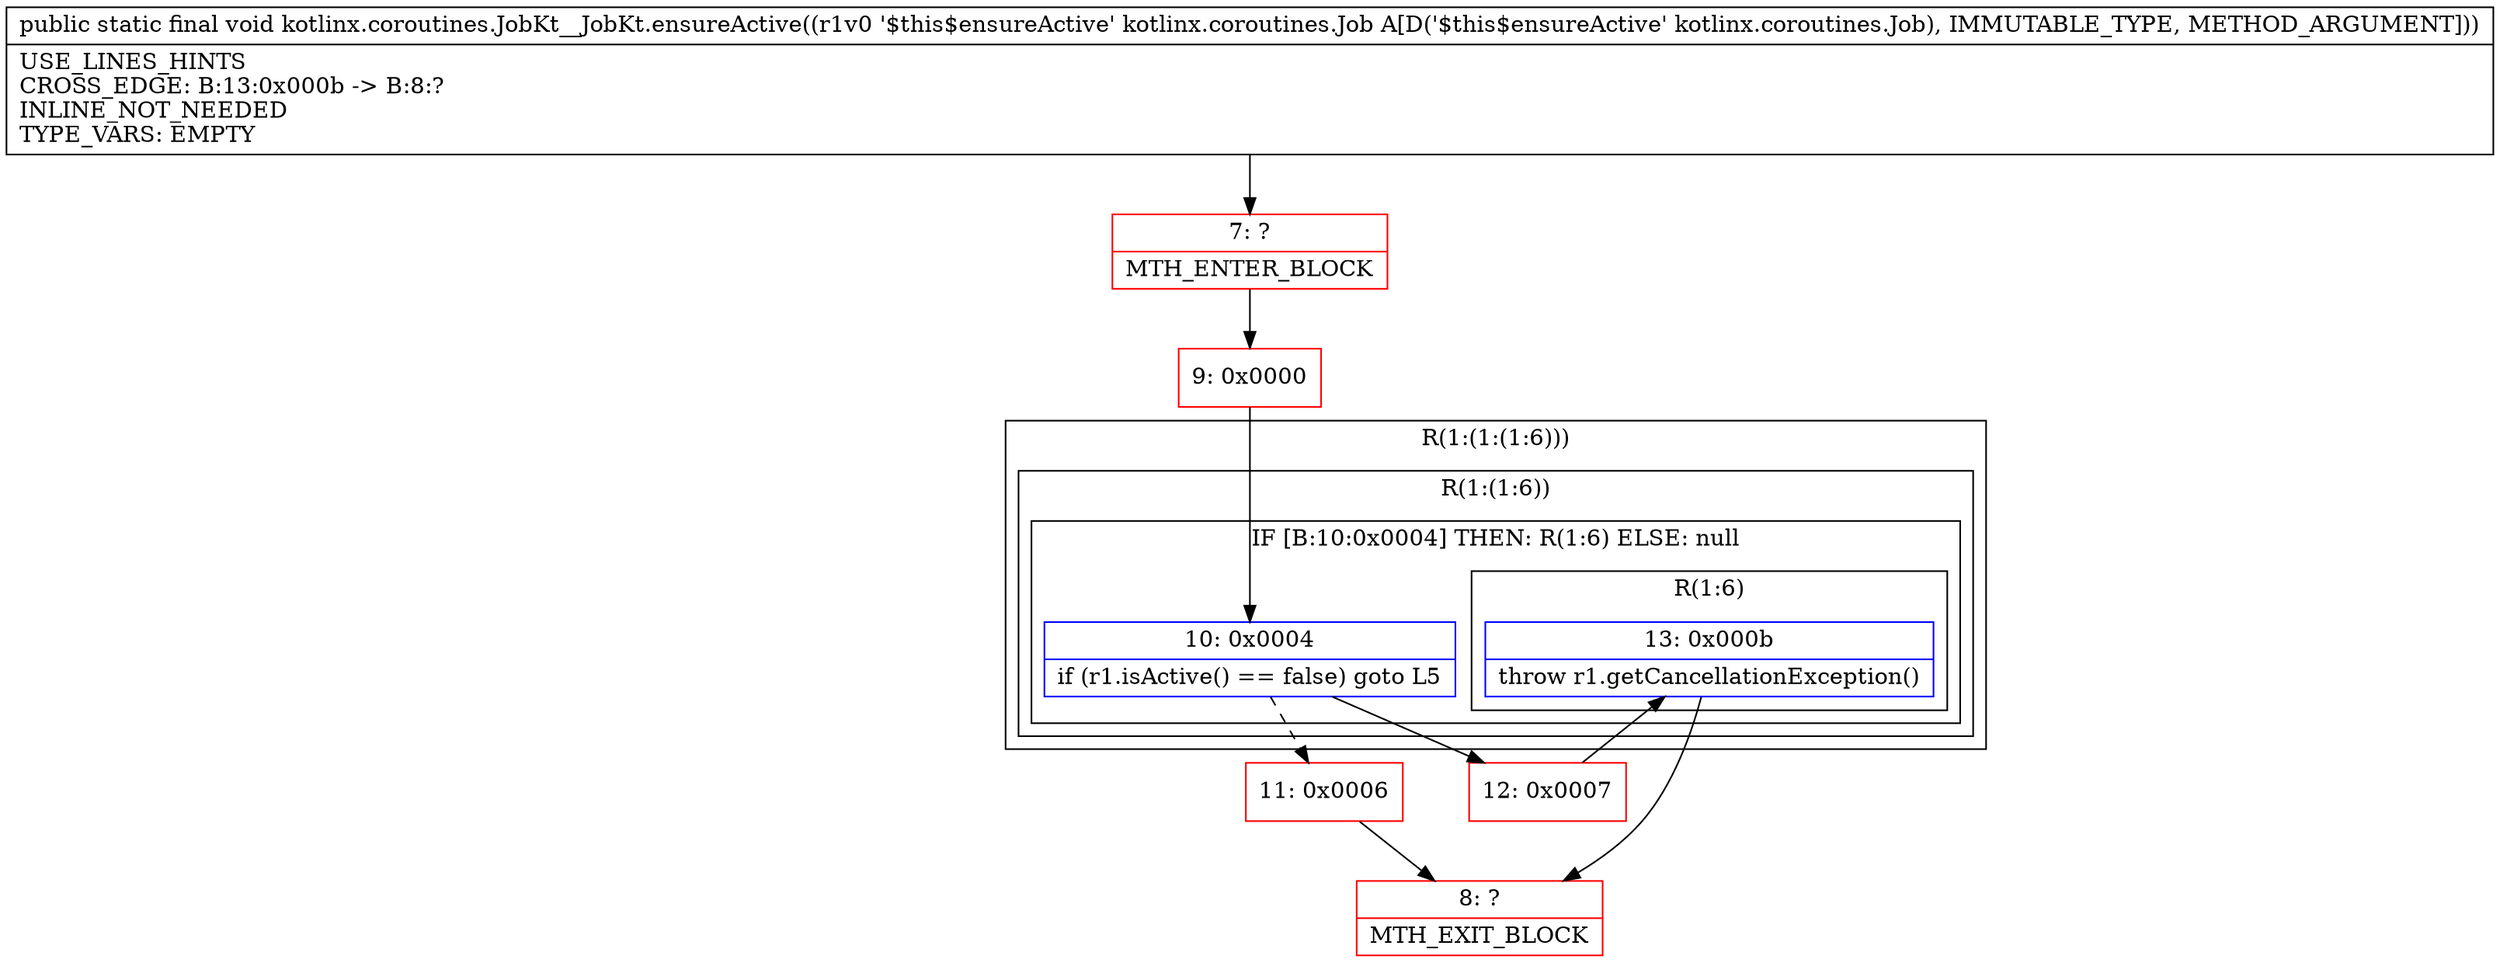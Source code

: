 digraph "CFG forkotlinx.coroutines.JobKt__JobKt.ensureActive(Lkotlinx\/coroutines\/Job;)V" {
subgraph cluster_Region_1073905877 {
label = "R(1:(1:(1:6)))";
node [shape=record,color=blue];
subgraph cluster_Region_1068199685 {
label = "R(1:(1:6))";
node [shape=record,color=blue];
subgraph cluster_IfRegion_1341691531 {
label = "IF [B:10:0x0004] THEN: R(1:6) ELSE: null";
node [shape=record,color=blue];
Node_10 [shape=record,label="{10\:\ 0x0004|if (r1.isActive() == false) goto L5\l}"];
subgraph cluster_Region_1274529421 {
label = "R(1:6)";
node [shape=record,color=blue];
Node_13 [shape=record,label="{13\:\ 0x000b|throw r1.getCancellationException()\l}"];
}
}
}
}
Node_7 [shape=record,color=red,label="{7\:\ ?|MTH_ENTER_BLOCK\l}"];
Node_9 [shape=record,color=red,label="{9\:\ 0x0000}"];
Node_11 [shape=record,color=red,label="{11\:\ 0x0006}"];
Node_8 [shape=record,color=red,label="{8\:\ ?|MTH_EXIT_BLOCK\l}"];
Node_12 [shape=record,color=red,label="{12\:\ 0x0007}"];
MethodNode[shape=record,label="{public static final void kotlinx.coroutines.JobKt__JobKt.ensureActive((r1v0 '$this$ensureActive' kotlinx.coroutines.Job A[D('$this$ensureActive' kotlinx.coroutines.Job), IMMUTABLE_TYPE, METHOD_ARGUMENT]))  | USE_LINES_HINTS\lCROSS_EDGE: B:13:0x000b \-\> B:8:?\lINLINE_NOT_NEEDED\lTYPE_VARS: EMPTY\l}"];
MethodNode -> Node_7;Node_10 -> Node_11[style=dashed];
Node_10 -> Node_12;
Node_13 -> Node_8;
Node_7 -> Node_9;
Node_9 -> Node_10;
Node_11 -> Node_8;
Node_12 -> Node_13;
}

